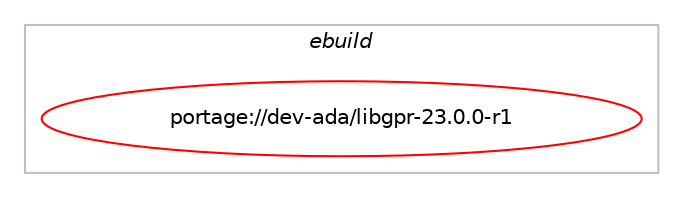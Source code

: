digraph prolog {

# *************
# Graph options
# *************

newrank=true;
concentrate=true;
compound=true;
graph [rankdir=LR,fontname=Helvetica,fontsize=10,ranksep=1.5];#, ranksep=2.5, nodesep=0.2];
edge  [arrowhead=vee];
node  [fontname=Helvetica,fontsize=10];

# **********
# The ebuild
# **********

subgraph cluster_leftcol {
color=gray;
rank=same;
label=<<i>ebuild</i>>;
id [label="portage://dev-ada/libgpr-23.0.0-r1", color=red, width=4, href="../dev-ada/libgpr-23.0.0-r1.svg"];
}

# ****************
# The dependencies
# ****************

subgraph cluster_midcol {
color=gray;
label=<<i>dependencies</i>>;
subgraph cluster_compile {
fillcolor="#eeeeee";
style=filled;
label=<<i>compile</i>>;
# *** BEGIN UNKNOWN DEPENDENCY TYPE (TODO) ***
# id -> package_dependency(portage://dev-ada/libgpr-23.0.0-r1,install,no,dev-ada,gprbuild,none,[,,],[],[use(optenable(ada_target_gnat_2021),negative),use(optenable(ada_target_gcc_12),negative),use(optenable(ada_target_gcc_13),negative)])
# *** END UNKNOWN DEPENDENCY TYPE (TODO) ***

# *** BEGIN UNKNOWN DEPENDENCY TYPE (TODO) ***
# id -> package_dependency(portage://dev-ada/libgpr-23.0.0-r1,install,no,dev-ada,xmlada,none,[,,],any_same_slot,[use(optenable(shared),none),use(optenable(static-libs),none),use(optenable(static-pic),none),use(optenable(ada_target_gnat_2021),negative),use(optenable(ada_target_gcc_12),negative),use(optenable(ada_target_gcc_13),negative)])
# *** END UNKNOWN DEPENDENCY TYPE (TODO) ***

}
subgraph cluster_compileandrun {
fillcolor="#eeeeee";
style=filled;
label=<<i>compile and run</i>>;
}
subgraph cluster_run {
fillcolor="#eeeeee";
style=filled;
label=<<i>run</i>>;
# *** BEGIN UNKNOWN DEPENDENCY TYPE (TODO) ***
# id -> package_dependency(portage://dev-ada/libgpr-23.0.0-r1,run,no,dev-ada,xmlada,none,[,,],any_same_slot,[use(optenable(shared),none),use(optenable(static-libs),none),use(optenable(static-pic),none),use(optenable(ada_target_gnat_2021),negative),use(optenable(ada_target_gcc_12),negative),use(optenable(ada_target_gcc_13),negative)])
# *** END UNKNOWN DEPENDENCY TYPE (TODO) ***

}
}

# **************
# The candidates
# **************

subgraph cluster_choices {
rank=same;
color=gray;
label=<<i>candidates</i>>;

}

}
